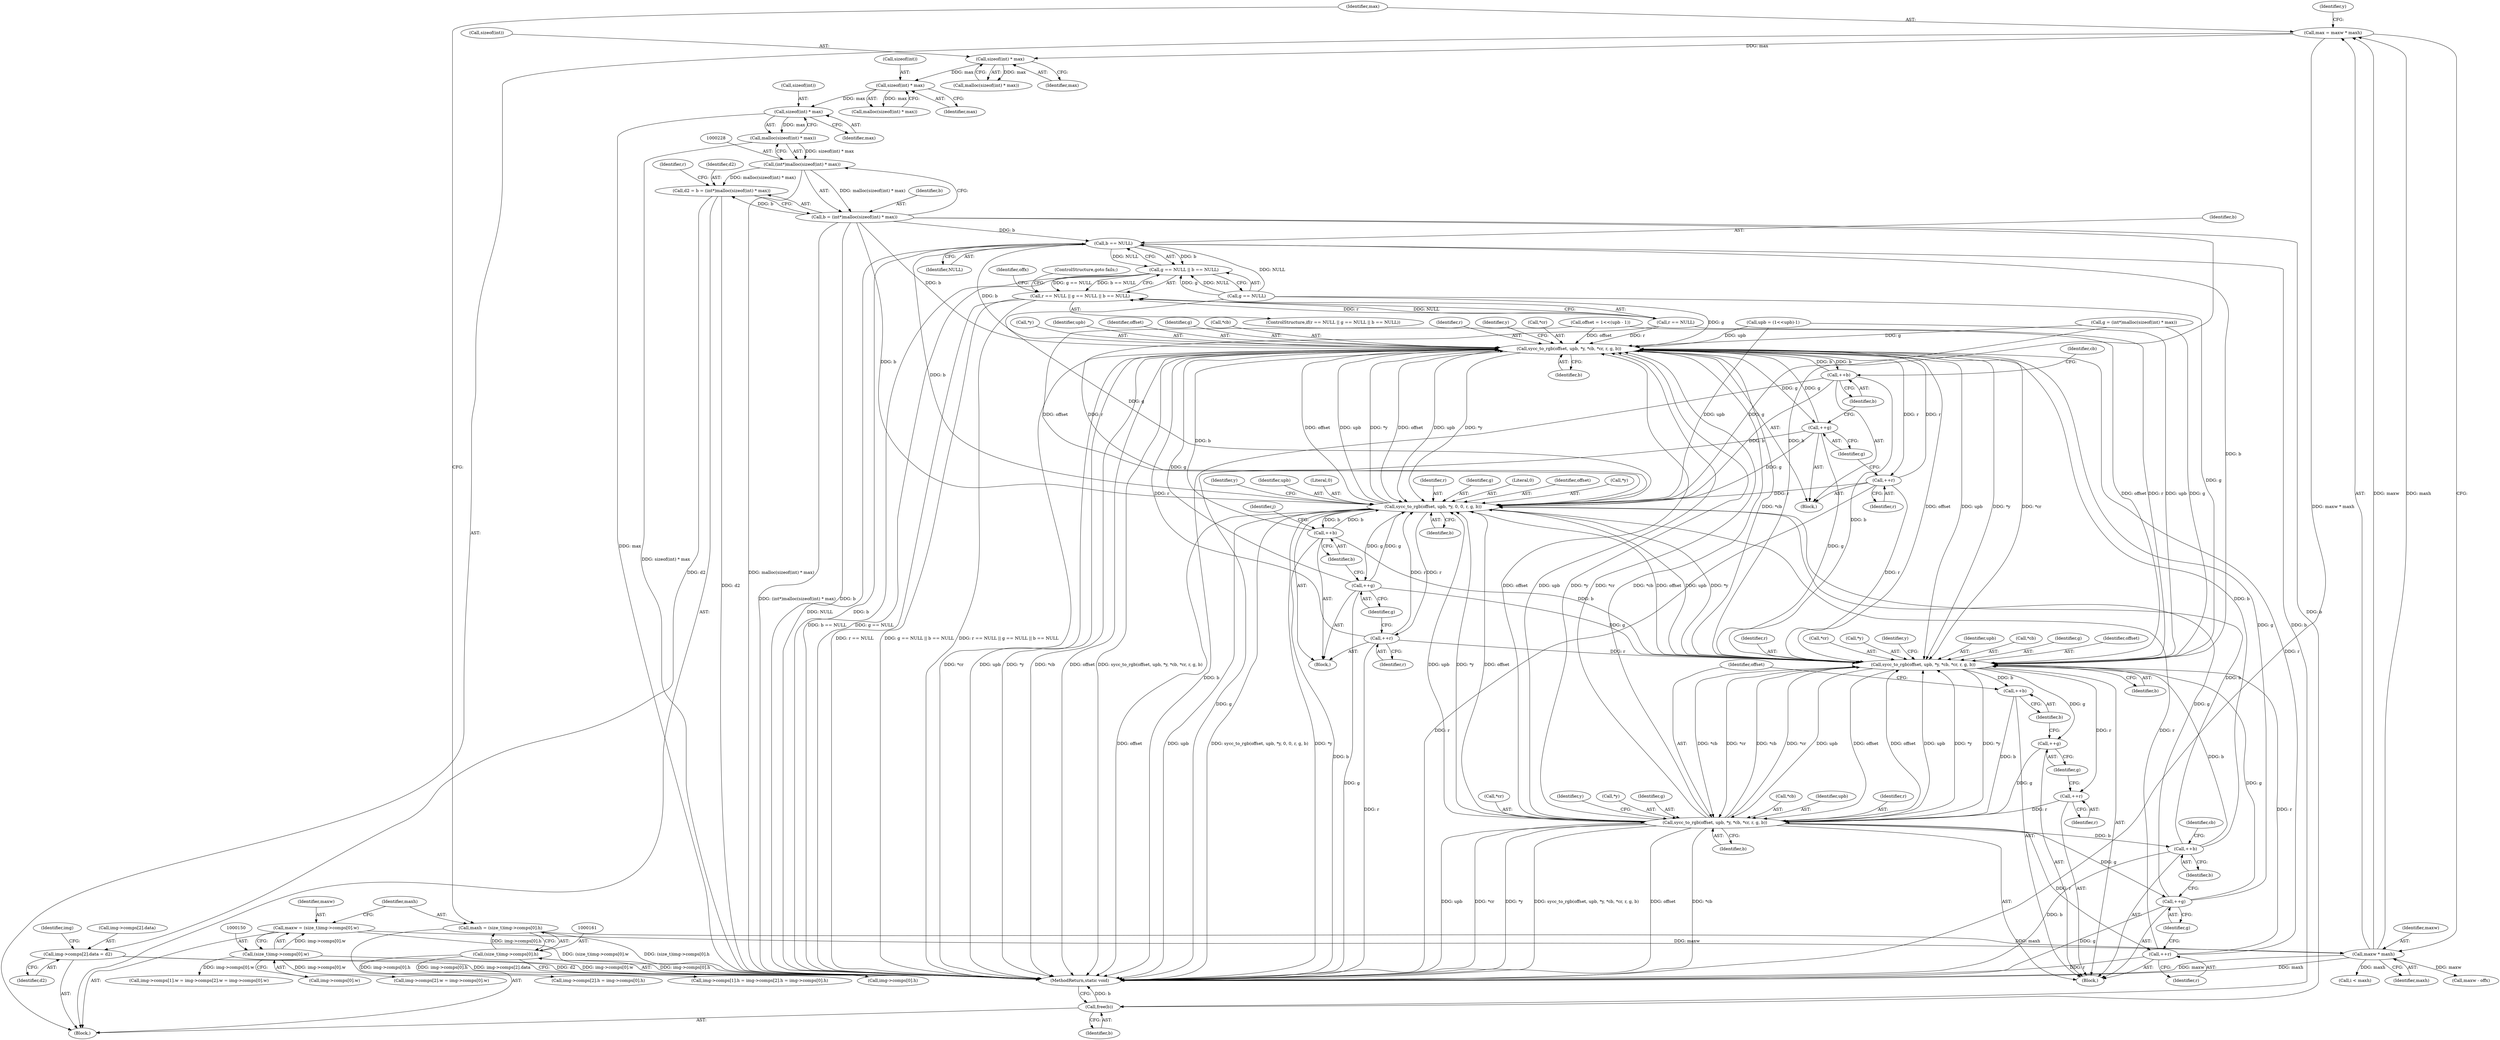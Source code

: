 digraph "0_openjpeg_15f081c89650dccee4aa4ae66f614c3fdb268767_1@API" {
"1000230" [label="(Call,sizeof(int) * max)"];
"1000219" [label="(Call,sizeof(int) * max)"];
"1000208" [label="(Call,sizeof(int) * max)"];
"1000169" [label="(Call,max = maxw * maxh)"];
"1000171" [label="(Call,maxw * maxh)"];
"1000147" [label="(Call,maxw = (size_t)img->comps[0].w)"];
"1000149" [label="(Call,(size_t)img->comps[0].w)"];
"1000158" [label="(Call,maxh = (size_t)img->comps[0].h)"];
"1000160" [label="(Call,(size_t)img->comps[0].h)"];
"1000229" [label="(Call,malloc(sizeof(int) * max))"];
"1000227" [label="(Call,(int*)malloc(sizeof(int) * max))"];
"1000223" [label="(Call,d2 = b = (int*)malloc(sizeof(int) * max))"];
"1000424" [label="(Call,img->comps[2].data = d2)"];
"1000225" [label="(Call,b = (int*)malloc(sizeof(int) * max))"];
"1000243" [label="(Call,b == NULL)"];
"1000239" [label="(Call,g == NULL || b == NULL)"];
"1000235" [label="(Call,r == NULL || g == NULL || b == NULL)"];
"1000275" [label="(Call,sycc_to_rgb(offset, upb, *y, 0, 0, r, g, b))"];
"1000287" [label="(Call,++r)"];
"1000309" [label="(Call,sycc_to_rgb(offset, upb, *y, *cb, *cr, r, g, b))"];
"1000323" [label="(Call,++r)"];
"1000329" [label="(Call,sycc_to_rgb(offset, upb, *y, *cb, *cr, r, g, b))"];
"1000343" [label="(Call,++r)"];
"1000358" [label="(Call,sycc_to_rgb(offset, upb, *y, *cb, *cr, r, g, b))"];
"1000372" [label="(Call,++r)"];
"1000374" [label="(Call,++g)"];
"1000376" [label="(Call,++b)"];
"1000345" [label="(Call,++g)"];
"1000347" [label="(Call,++b)"];
"1000325" [label="(Call,++g)"];
"1000327" [label="(Call,++b)"];
"1000289" [label="(Call,++g)"];
"1000291" [label="(Call,++b)"];
"1000536" [label="(Call,free(b))"];
"1000292" [label="(Identifier,b)"];
"1000326" [label="(Identifier,g)"];
"1000243" [label="(Call,b == NULL)"];
"1000464" [label="(Call,img->comps[2].h = img->comps[0].h)"];
"1000220" [label="(Call,sizeof(int))"];
"1000311" [label="(Identifier,upb)"];
"1000151" [label="(Call,img->comps[0].w)"];
"1000314" [label="(Call,*cb)"];
"1000373" [label="(Identifier,r)"];
"1000277" [label="(Identifier,upb)"];
"1000219" [label="(Call,sizeof(int) * max)"];
"1000290" [label="(Identifier,g)"];
"1000346" [label="(Identifier,g)"];
"1000211" [label="(Identifier,max)"];
"1000441" [label="(Call,img->comps[2].w = img->comps[0].w)"];
"1000240" [label="(Call,g == NULL)"];
"1000344" [label="(Identifier,r)"];
"1000162" [label="(Call,img->comps[0].h)"];
"1000275" [label="(Call,sycc_to_rgb(offset, upb, *y, 0, 0, r, g, b))"];
"1000233" [label="(Identifier,max)"];
"1000537" [label="(Identifier,b)"];
"1000170" [label="(Identifier,max)"];
"1000209" [label="(Call,sizeof(int))"];
"1000234" [label="(ControlStructure,if(r == NULL || g == NULL || b == NULL))"];
"1000328" [label="(Identifier,b)"];
"1000379" [label="(Identifier,cb)"];
"1000236" [label="(Call,r == NULL)"];
"1000456" [label="(Call,img->comps[1].h = img->comps[2].h = img->comps[0].h)"];
"1000227" [label="(Call,(int*)malloc(sizeof(int) * max))"];
"1000325" [label="(Call,++g)"];
"1000287" [label="(Call,++r)"];
"1000319" [label="(Identifier,g)"];
"1000334" [label="(Call,*cb)"];
"1000367" [label="(Identifier,r)"];
"1000256" [label="(Call,maxw - offx)"];
"1000291" [label="(Call,++b)"];
"1000331" [label="(Identifier,upb)"];
"1000371" [label="(Identifier,y)"];
"1000248" [label="(Identifier,offx)"];
"1000171" [label="(Call,maxw * maxh)"];
"1000323" [label="(Call,++r)"];
"1000340" [label="(Identifier,b)"];
"1000432" [label="(Identifier,d2)"];
"1000309" [label="(Call,sycc_to_rgb(offset, upb, *y, *cb, *cr, r, g, b))"];
"1000160" [label="(Call,(size_t)img->comps[0].h)"];
"1000169" [label="(Call,max = maxw * maxh)"];
"1000308" [label="(Block,)"];
"1000245" [label="(Identifier,NULL)"];
"1000375" [label="(Identifier,g)"];
"1000433" [label="(Call,img->comps[1].w = img->comps[2].w = img->comps[0].w)"];
"1000149" [label="(Call,(size_t)img->comps[0].w)"];
"1000244" [label="(Identifier,b)"];
"1000263" [label="(Call,i < maxh)"];
"1000226" [label="(Identifier,b)"];
"1000365" [label="(Call,*cr)"];
"1000288" [label="(Identifier,r)"];
"1000343" [label="(Call,++r)"];
"1000231" [label="(Call,sizeof(int))"];
"1000361" [label="(Call,*y)"];
"1000310" [label="(Identifier,offset)"];
"1000425" [label="(Call,img->comps[2].data)"];
"1000318" [label="(Identifier,r)"];
"1000348" [label="(Identifier,b)"];
"1000175" [label="(Identifier,y)"];
"1000224" [label="(Identifier,d2)"];
"1000437" [label="(Identifier,img)"];
"1000330" [label="(Identifier,offset)"];
"1000345" [label="(Call,++g)"];
"1000281" [label="(Literal,0)"];
"1000360" [label="(Identifier,upb)"];
"1000372" [label="(Call,++r)"];
"1000222" [label="(Identifier,max)"];
"1000104" [label="(Block,)"];
"1000359" [label="(Identifier,offset)"];
"1000538" [label="(MethodReturn,static void)"];
"1000536" [label="(Call,free(b))"];
"1000148" [label="(Identifier,maxw)"];
"1000147" [label="(Call,maxw = (size_t)img->comps[0].w)"];
"1000289" [label="(Call,++g)"];
"1000230" [label="(Call,sizeof(int) * max)"];
"1000376" [label="(Call,++b)"];
"1000320" [label="(Identifier,b)"];
"1000133" [label="(Call,offset = 1<<(upb - 1))"];
"1000282" [label="(Identifier,r)"];
"1000347" [label="(Call,++b)"];
"1000329" [label="(Call,sycc_to_rgb(offset, upb, *y, *cb, *cr, r, g, b))"];
"1000338" [label="(Identifier,r)"];
"1000358" [label="(Call,sycc_to_rgb(offset, upb, *y, *cb, *cr, r, g, b))"];
"1000283" [label="(Identifier,g)"];
"1000368" [label="(Identifier,g)"];
"1000274" [label="(Block,)"];
"1000280" [label="(Literal,0)"];
"1000276" [label="(Identifier,offset)"];
"1000336" [label="(Call,*cr)"];
"1000158" [label="(Call,maxh = (size_t)img->comps[0].h)"];
"1000208" [label="(Call,sizeof(int) * max)"];
"1000342" [label="(Identifier,y)"];
"1000324" [label="(Identifier,r)"];
"1000369" [label="(Identifier,b)"];
"1000278" [label="(Call,*y)"];
"1000327" [label="(Call,++b)"];
"1000374" [label="(Call,++g)"];
"1000316" [label="(Call,*cr)"];
"1000246" [label="(ControlStructure,goto fails;)"];
"1000424" [label="(Call,img->comps[2].data = d2)"];
"1000223" [label="(Call,d2 = b = (int*)malloc(sizeof(int) * max))"];
"1000332" [label="(Call,*y)"];
"1000284" [label="(Identifier,b)"];
"1000225" [label="(Call,b = (int*)malloc(sizeof(int) * max))"];
"1000295" [label="(Identifier,j)"];
"1000140" [label="(Call,upb = (1<<upb)-1)"];
"1000286" [label="(Identifier,y)"];
"1000214" [label="(Call,g = (int*)malloc(sizeof(int) * max))"];
"1000312" [label="(Call,*y)"];
"1000237" [label="(Identifier,r)"];
"1000229" [label="(Call,malloc(sizeof(int) * max))"];
"1000207" [label="(Call,malloc(sizeof(int) * max))"];
"1000159" [label="(Identifier,maxh)"];
"1000377" [label="(Identifier,b)"];
"1000322" [label="(Identifier,y)"];
"1000235" [label="(Call,r == NULL || g == NULL || b == NULL)"];
"1000350" [label="(Identifier,cb)"];
"1000357" [label="(Block,)"];
"1000218" [label="(Call,malloc(sizeof(int) * max))"];
"1000173" [label="(Identifier,maxh)"];
"1000339" [label="(Identifier,g)"];
"1000172" [label="(Identifier,maxw)"];
"1000363" [label="(Call,*cb)"];
"1000239" [label="(Call,g == NULL || b == NULL)"];
"1000230" -> "1000229"  [label="AST: "];
"1000230" -> "1000233"  [label="CFG: "];
"1000231" -> "1000230"  [label="AST: "];
"1000233" -> "1000230"  [label="AST: "];
"1000229" -> "1000230"  [label="CFG: "];
"1000230" -> "1000538"  [label="DDG: max"];
"1000230" -> "1000229"  [label="DDG: max"];
"1000219" -> "1000230"  [label="DDG: max"];
"1000219" -> "1000218"  [label="AST: "];
"1000219" -> "1000222"  [label="CFG: "];
"1000220" -> "1000219"  [label="AST: "];
"1000222" -> "1000219"  [label="AST: "];
"1000218" -> "1000219"  [label="CFG: "];
"1000219" -> "1000218"  [label="DDG: max"];
"1000208" -> "1000219"  [label="DDG: max"];
"1000208" -> "1000207"  [label="AST: "];
"1000208" -> "1000211"  [label="CFG: "];
"1000209" -> "1000208"  [label="AST: "];
"1000211" -> "1000208"  [label="AST: "];
"1000207" -> "1000208"  [label="CFG: "];
"1000208" -> "1000207"  [label="DDG: max"];
"1000169" -> "1000208"  [label="DDG: max"];
"1000169" -> "1000104"  [label="AST: "];
"1000169" -> "1000171"  [label="CFG: "];
"1000170" -> "1000169"  [label="AST: "];
"1000171" -> "1000169"  [label="AST: "];
"1000175" -> "1000169"  [label="CFG: "];
"1000169" -> "1000538"  [label="DDG: maxw * maxh"];
"1000171" -> "1000169"  [label="DDG: maxw"];
"1000171" -> "1000169"  [label="DDG: maxh"];
"1000171" -> "1000173"  [label="CFG: "];
"1000172" -> "1000171"  [label="AST: "];
"1000173" -> "1000171"  [label="AST: "];
"1000171" -> "1000538"  [label="DDG: maxw"];
"1000171" -> "1000538"  [label="DDG: maxh"];
"1000147" -> "1000171"  [label="DDG: maxw"];
"1000158" -> "1000171"  [label="DDG: maxh"];
"1000171" -> "1000256"  [label="DDG: maxw"];
"1000171" -> "1000263"  [label="DDG: maxh"];
"1000147" -> "1000104"  [label="AST: "];
"1000147" -> "1000149"  [label="CFG: "];
"1000148" -> "1000147"  [label="AST: "];
"1000149" -> "1000147"  [label="AST: "];
"1000159" -> "1000147"  [label="CFG: "];
"1000147" -> "1000538"  [label="DDG: (size_t)img->comps[0].w"];
"1000149" -> "1000147"  [label="DDG: img->comps[0].w"];
"1000149" -> "1000151"  [label="CFG: "];
"1000150" -> "1000149"  [label="AST: "];
"1000151" -> "1000149"  [label="AST: "];
"1000149" -> "1000538"  [label="DDG: img->comps[0].w"];
"1000149" -> "1000433"  [label="DDG: img->comps[0].w"];
"1000149" -> "1000441"  [label="DDG: img->comps[0].w"];
"1000158" -> "1000104"  [label="AST: "];
"1000158" -> "1000160"  [label="CFG: "];
"1000159" -> "1000158"  [label="AST: "];
"1000160" -> "1000158"  [label="AST: "];
"1000170" -> "1000158"  [label="CFG: "];
"1000158" -> "1000538"  [label="DDG: (size_t)img->comps[0].h"];
"1000160" -> "1000158"  [label="DDG: img->comps[0].h"];
"1000160" -> "1000162"  [label="CFG: "];
"1000161" -> "1000160"  [label="AST: "];
"1000162" -> "1000160"  [label="AST: "];
"1000160" -> "1000538"  [label="DDG: img->comps[0].h"];
"1000160" -> "1000456"  [label="DDG: img->comps[0].h"];
"1000160" -> "1000464"  [label="DDG: img->comps[0].h"];
"1000229" -> "1000227"  [label="AST: "];
"1000227" -> "1000229"  [label="CFG: "];
"1000229" -> "1000538"  [label="DDG: sizeof(int) * max"];
"1000229" -> "1000227"  [label="DDG: sizeof(int) * max"];
"1000227" -> "1000225"  [label="AST: "];
"1000228" -> "1000227"  [label="AST: "];
"1000225" -> "1000227"  [label="CFG: "];
"1000227" -> "1000538"  [label="DDG: malloc(sizeof(int) * max)"];
"1000227" -> "1000223"  [label="DDG: malloc(sizeof(int) * max)"];
"1000227" -> "1000225"  [label="DDG: malloc(sizeof(int) * max)"];
"1000223" -> "1000104"  [label="AST: "];
"1000223" -> "1000225"  [label="CFG: "];
"1000224" -> "1000223"  [label="AST: "];
"1000225" -> "1000223"  [label="AST: "];
"1000237" -> "1000223"  [label="CFG: "];
"1000223" -> "1000538"  [label="DDG: d2"];
"1000225" -> "1000223"  [label="DDG: b"];
"1000223" -> "1000424"  [label="DDG: d2"];
"1000424" -> "1000104"  [label="AST: "];
"1000424" -> "1000432"  [label="CFG: "];
"1000425" -> "1000424"  [label="AST: "];
"1000432" -> "1000424"  [label="AST: "];
"1000437" -> "1000424"  [label="CFG: "];
"1000424" -> "1000538"  [label="DDG: img->comps[2].data"];
"1000424" -> "1000538"  [label="DDG: d2"];
"1000226" -> "1000225"  [label="AST: "];
"1000225" -> "1000538"  [label="DDG: (int*)malloc(sizeof(int) * max)"];
"1000225" -> "1000538"  [label="DDG: b"];
"1000225" -> "1000243"  [label="DDG: b"];
"1000225" -> "1000275"  [label="DDG: b"];
"1000225" -> "1000309"  [label="DDG: b"];
"1000225" -> "1000358"  [label="DDG: b"];
"1000225" -> "1000536"  [label="DDG: b"];
"1000243" -> "1000239"  [label="AST: "];
"1000243" -> "1000245"  [label="CFG: "];
"1000244" -> "1000243"  [label="AST: "];
"1000245" -> "1000243"  [label="AST: "];
"1000239" -> "1000243"  [label="CFG: "];
"1000243" -> "1000538"  [label="DDG: b"];
"1000243" -> "1000538"  [label="DDG: NULL"];
"1000243" -> "1000239"  [label="DDG: b"];
"1000243" -> "1000239"  [label="DDG: NULL"];
"1000240" -> "1000243"  [label="DDG: NULL"];
"1000243" -> "1000275"  [label="DDG: b"];
"1000243" -> "1000309"  [label="DDG: b"];
"1000243" -> "1000358"  [label="DDG: b"];
"1000243" -> "1000536"  [label="DDG: b"];
"1000239" -> "1000235"  [label="AST: "];
"1000239" -> "1000240"  [label="CFG: "];
"1000240" -> "1000239"  [label="AST: "];
"1000235" -> "1000239"  [label="CFG: "];
"1000239" -> "1000538"  [label="DDG: g == NULL"];
"1000239" -> "1000538"  [label="DDG: b == NULL"];
"1000239" -> "1000235"  [label="DDG: g == NULL"];
"1000239" -> "1000235"  [label="DDG: b == NULL"];
"1000240" -> "1000239"  [label="DDG: g"];
"1000240" -> "1000239"  [label="DDG: NULL"];
"1000235" -> "1000234"  [label="AST: "];
"1000235" -> "1000236"  [label="CFG: "];
"1000236" -> "1000235"  [label="AST: "];
"1000246" -> "1000235"  [label="CFG: "];
"1000248" -> "1000235"  [label="CFG: "];
"1000235" -> "1000538"  [label="DDG: r == NULL"];
"1000235" -> "1000538"  [label="DDG: g == NULL || b == NULL"];
"1000235" -> "1000538"  [label="DDG: r == NULL || g == NULL || b == NULL"];
"1000236" -> "1000235"  [label="DDG: r"];
"1000236" -> "1000235"  [label="DDG: NULL"];
"1000275" -> "1000274"  [label="AST: "];
"1000275" -> "1000284"  [label="CFG: "];
"1000276" -> "1000275"  [label="AST: "];
"1000277" -> "1000275"  [label="AST: "];
"1000278" -> "1000275"  [label="AST: "];
"1000280" -> "1000275"  [label="AST: "];
"1000281" -> "1000275"  [label="AST: "];
"1000282" -> "1000275"  [label="AST: "];
"1000283" -> "1000275"  [label="AST: "];
"1000284" -> "1000275"  [label="AST: "];
"1000286" -> "1000275"  [label="CFG: "];
"1000275" -> "1000538"  [label="DDG: sycc_to_rgb(offset, upb, *y, 0, 0, r, g, b)"];
"1000275" -> "1000538"  [label="DDG: *y"];
"1000275" -> "1000538"  [label="DDG: offset"];
"1000275" -> "1000538"  [label="DDG: upb"];
"1000133" -> "1000275"  [label="DDG: offset"];
"1000329" -> "1000275"  [label="DDG: offset"];
"1000329" -> "1000275"  [label="DDG: upb"];
"1000329" -> "1000275"  [label="DDG: *y"];
"1000358" -> "1000275"  [label="DDG: offset"];
"1000358" -> "1000275"  [label="DDG: upb"];
"1000358" -> "1000275"  [label="DDG: *y"];
"1000140" -> "1000275"  [label="DDG: upb"];
"1000343" -> "1000275"  [label="DDG: r"];
"1000236" -> "1000275"  [label="DDG: r"];
"1000372" -> "1000275"  [label="DDG: r"];
"1000287" -> "1000275"  [label="DDG: r"];
"1000374" -> "1000275"  [label="DDG: g"];
"1000289" -> "1000275"  [label="DDG: g"];
"1000214" -> "1000275"  [label="DDG: g"];
"1000345" -> "1000275"  [label="DDG: g"];
"1000240" -> "1000275"  [label="DDG: g"];
"1000376" -> "1000275"  [label="DDG: b"];
"1000291" -> "1000275"  [label="DDG: b"];
"1000347" -> "1000275"  [label="DDG: b"];
"1000275" -> "1000287"  [label="DDG: r"];
"1000275" -> "1000289"  [label="DDG: g"];
"1000275" -> "1000291"  [label="DDG: b"];
"1000275" -> "1000309"  [label="DDG: offset"];
"1000275" -> "1000309"  [label="DDG: upb"];
"1000275" -> "1000309"  [label="DDG: *y"];
"1000275" -> "1000358"  [label="DDG: offset"];
"1000275" -> "1000358"  [label="DDG: upb"];
"1000275" -> "1000358"  [label="DDG: *y"];
"1000287" -> "1000274"  [label="AST: "];
"1000287" -> "1000288"  [label="CFG: "];
"1000288" -> "1000287"  [label="AST: "];
"1000290" -> "1000287"  [label="CFG: "];
"1000287" -> "1000538"  [label="DDG: r"];
"1000287" -> "1000309"  [label="DDG: r"];
"1000287" -> "1000358"  [label="DDG: r"];
"1000309" -> "1000308"  [label="AST: "];
"1000309" -> "1000320"  [label="CFG: "];
"1000310" -> "1000309"  [label="AST: "];
"1000311" -> "1000309"  [label="AST: "];
"1000312" -> "1000309"  [label="AST: "];
"1000314" -> "1000309"  [label="AST: "];
"1000316" -> "1000309"  [label="AST: "];
"1000318" -> "1000309"  [label="AST: "];
"1000319" -> "1000309"  [label="AST: "];
"1000320" -> "1000309"  [label="AST: "];
"1000322" -> "1000309"  [label="CFG: "];
"1000133" -> "1000309"  [label="DDG: offset"];
"1000329" -> "1000309"  [label="DDG: offset"];
"1000329" -> "1000309"  [label="DDG: upb"];
"1000329" -> "1000309"  [label="DDG: *y"];
"1000329" -> "1000309"  [label="DDG: *cb"];
"1000329" -> "1000309"  [label="DDG: *cr"];
"1000358" -> "1000309"  [label="DDG: offset"];
"1000358" -> "1000309"  [label="DDG: upb"];
"1000358" -> "1000309"  [label="DDG: *y"];
"1000358" -> "1000309"  [label="DDG: *cb"];
"1000358" -> "1000309"  [label="DDG: *cr"];
"1000140" -> "1000309"  [label="DDG: upb"];
"1000343" -> "1000309"  [label="DDG: r"];
"1000236" -> "1000309"  [label="DDG: r"];
"1000372" -> "1000309"  [label="DDG: r"];
"1000374" -> "1000309"  [label="DDG: g"];
"1000289" -> "1000309"  [label="DDG: g"];
"1000214" -> "1000309"  [label="DDG: g"];
"1000345" -> "1000309"  [label="DDG: g"];
"1000240" -> "1000309"  [label="DDG: g"];
"1000376" -> "1000309"  [label="DDG: b"];
"1000291" -> "1000309"  [label="DDG: b"];
"1000347" -> "1000309"  [label="DDG: b"];
"1000309" -> "1000323"  [label="DDG: r"];
"1000309" -> "1000325"  [label="DDG: g"];
"1000309" -> "1000327"  [label="DDG: b"];
"1000309" -> "1000329"  [label="DDG: offset"];
"1000309" -> "1000329"  [label="DDG: upb"];
"1000309" -> "1000329"  [label="DDG: *y"];
"1000309" -> "1000329"  [label="DDG: *cb"];
"1000309" -> "1000329"  [label="DDG: *cr"];
"1000323" -> "1000308"  [label="AST: "];
"1000323" -> "1000324"  [label="CFG: "];
"1000324" -> "1000323"  [label="AST: "];
"1000326" -> "1000323"  [label="CFG: "];
"1000323" -> "1000329"  [label="DDG: r"];
"1000329" -> "1000308"  [label="AST: "];
"1000329" -> "1000340"  [label="CFG: "];
"1000330" -> "1000329"  [label="AST: "];
"1000331" -> "1000329"  [label="AST: "];
"1000332" -> "1000329"  [label="AST: "];
"1000334" -> "1000329"  [label="AST: "];
"1000336" -> "1000329"  [label="AST: "];
"1000338" -> "1000329"  [label="AST: "];
"1000339" -> "1000329"  [label="AST: "];
"1000340" -> "1000329"  [label="AST: "];
"1000342" -> "1000329"  [label="CFG: "];
"1000329" -> "1000538"  [label="DDG: *cb"];
"1000329" -> "1000538"  [label="DDG: upb"];
"1000329" -> "1000538"  [label="DDG: *cr"];
"1000329" -> "1000538"  [label="DDG: *y"];
"1000329" -> "1000538"  [label="DDG: sycc_to_rgb(offset, upb, *y, *cb, *cr, r, g, b)"];
"1000329" -> "1000538"  [label="DDG: offset"];
"1000325" -> "1000329"  [label="DDG: g"];
"1000327" -> "1000329"  [label="DDG: b"];
"1000329" -> "1000343"  [label="DDG: r"];
"1000329" -> "1000345"  [label="DDG: g"];
"1000329" -> "1000347"  [label="DDG: b"];
"1000329" -> "1000358"  [label="DDG: offset"];
"1000329" -> "1000358"  [label="DDG: upb"];
"1000329" -> "1000358"  [label="DDG: *y"];
"1000329" -> "1000358"  [label="DDG: *cb"];
"1000329" -> "1000358"  [label="DDG: *cr"];
"1000343" -> "1000308"  [label="AST: "];
"1000343" -> "1000344"  [label="CFG: "];
"1000344" -> "1000343"  [label="AST: "];
"1000346" -> "1000343"  [label="CFG: "];
"1000343" -> "1000538"  [label="DDG: r"];
"1000343" -> "1000358"  [label="DDG: r"];
"1000358" -> "1000357"  [label="AST: "];
"1000358" -> "1000369"  [label="CFG: "];
"1000359" -> "1000358"  [label="AST: "];
"1000360" -> "1000358"  [label="AST: "];
"1000361" -> "1000358"  [label="AST: "];
"1000363" -> "1000358"  [label="AST: "];
"1000365" -> "1000358"  [label="AST: "];
"1000367" -> "1000358"  [label="AST: "];
"1000368" -> "1000358"  [label="AST: "];
"1000369" -> "1000358"  [label="AST: "];
"1000371" -> "1000358"  [label="CFG: "];
"1000358" -> "1000538"  [label="DDG: *cr"];
"1000358" -> "1000538"  [label="DDG: *y"];
"1000358" -> "1000538"  [label="DDG: sycc_to_rgb(offset, upb, *y, *cb, *cr, r, g, b)"];
"1000358" -> "1000538"  [label="DDG: upb"];
"1000358" -> "1000538"  [label="DDG: *cb"];
"1000358" -> "1000538"  [label="DDG: offset"];
"1000133" -> "1000358"  [label="DDG: offset"];
"1000140" -> "1000358"  [label="DDG: upb"];
"1000236" -> "1000358"  [label="DDG: r"];
"1000372" -> "1000358"  [label="DDG: r"];
"1000374" -> "1000358"  [label="DDG: g"];
"1000289" -> "1000358"  [label="DDG: g"];
"1000214" -> "1000358"  [label="DDG: g"];
"1000345" -> "1000358"  [label="DDG: g"];
"1000240" -> "1000358"  [label="DDG: g"];
"1000376" -> "1000358"  [label="DDG: b"];
"1000291" -> "1000358"  [label="DDG: b"];
"1000347" -> "1000358"  [label="DDG: b"];
"1000358" -> "1000372"  [label="DDG: r"];
"1000358" -> "1000374"  [label="DDG: g"];
"1000358" -> "1000376"  [label="DDG: b"];
"1000372" -> "1000357"  [label="AST: "];
"1000372" -> "1000373"  [label="CFG: "];
"1000373" -> "1000372"  [label="AST: "];
"1000375" -> "1000372"  [label="CFG: "];
"1000372" -> "1000538"  [label="DDG: r"];
"1000374" -> "1000357"  [label="AST: "];
"1000374" -> "1000375"  [label="CFG: "];
"1000375" -> "1000374"  [label="AST: "];
"1000377" -> "1000374"  [label="CFG: "];
"1000374" -> "1000538"  [label="DDG: g"];
"1000376" -> "1000357"  [label="AST: "];
"1000376" -> "1000377"  [label="CFG: "];
"1000377" -> "1000376"  [label="AST: "];
"1000379" -> "1000376"  [label="CFG: "];
"1000376" -> "1000538"  [label="DDG: b"];
"1000345" -> "1000308"  [label="AST: "];
"1000345" -> "1000346"  [label="CFG: "];
"1000346" -> "1000345"  [label="AST: "];
"1000348" -> "1000345"  [label="CFG: "];
"1000345" -> "1000538"  [label="DDG: g"];
"1000347" -> "1000308"  [label="AST: "];
"1000347" -> "1000348"  [label="CFG: "];
"1000348" -> "1000347"  [label="AST: "];
"1000350" -> "1000347"  [label="CFG: "];
"1000347" -> "1000538"  [label="DDG: b"];
"1000325" -> "1000308"  [label="AST: "];
"1000325" -> "1000326"  [label="CFG: "];
"1000326" -> "1000325"  [label="AST: "];
"1000328" -> "1000325"  [label="CFG: "];
"1000327" -> "1000308"  [label="AST: "];
"1000327" -> "1000328"  [label="CFG: "];
"1000328" -> "1000327"  [label="AST: "];
"1000330" -> "1000327"  [label="CFG: "];
"1000289" -> "1000274"  [label="AST: "];
"1000289" -> "1000290"  [label="CFG: "];
"1000290" -> "1000289"  [label="AST: "];
"1000292" -> "1000289"  [label="CFG: "];
"1000289" -> "1000538"  [label="DDG: g"];
"1000291" -> "1000274"  [label="AST: "];
"1000291" -> "1000292"  [label="CFG: "];
"1000292" -> "1000291"  [label="AST: "];
"1000295" -> "1000291"  [label="CFG: "];
"1000291" -> "1000538"  [label="DDG: b"];
"1000536" -> "1000104"  [label="AST: "];
"1000536" -> "1000537"  [label="CFG: "];
"1000537" -> "1000536"  [label="AST: "];
"1000538" -> "1000536"  [label="CFG: "];
"1000536" -> "1000538"  [label="DDG: b"];
}
